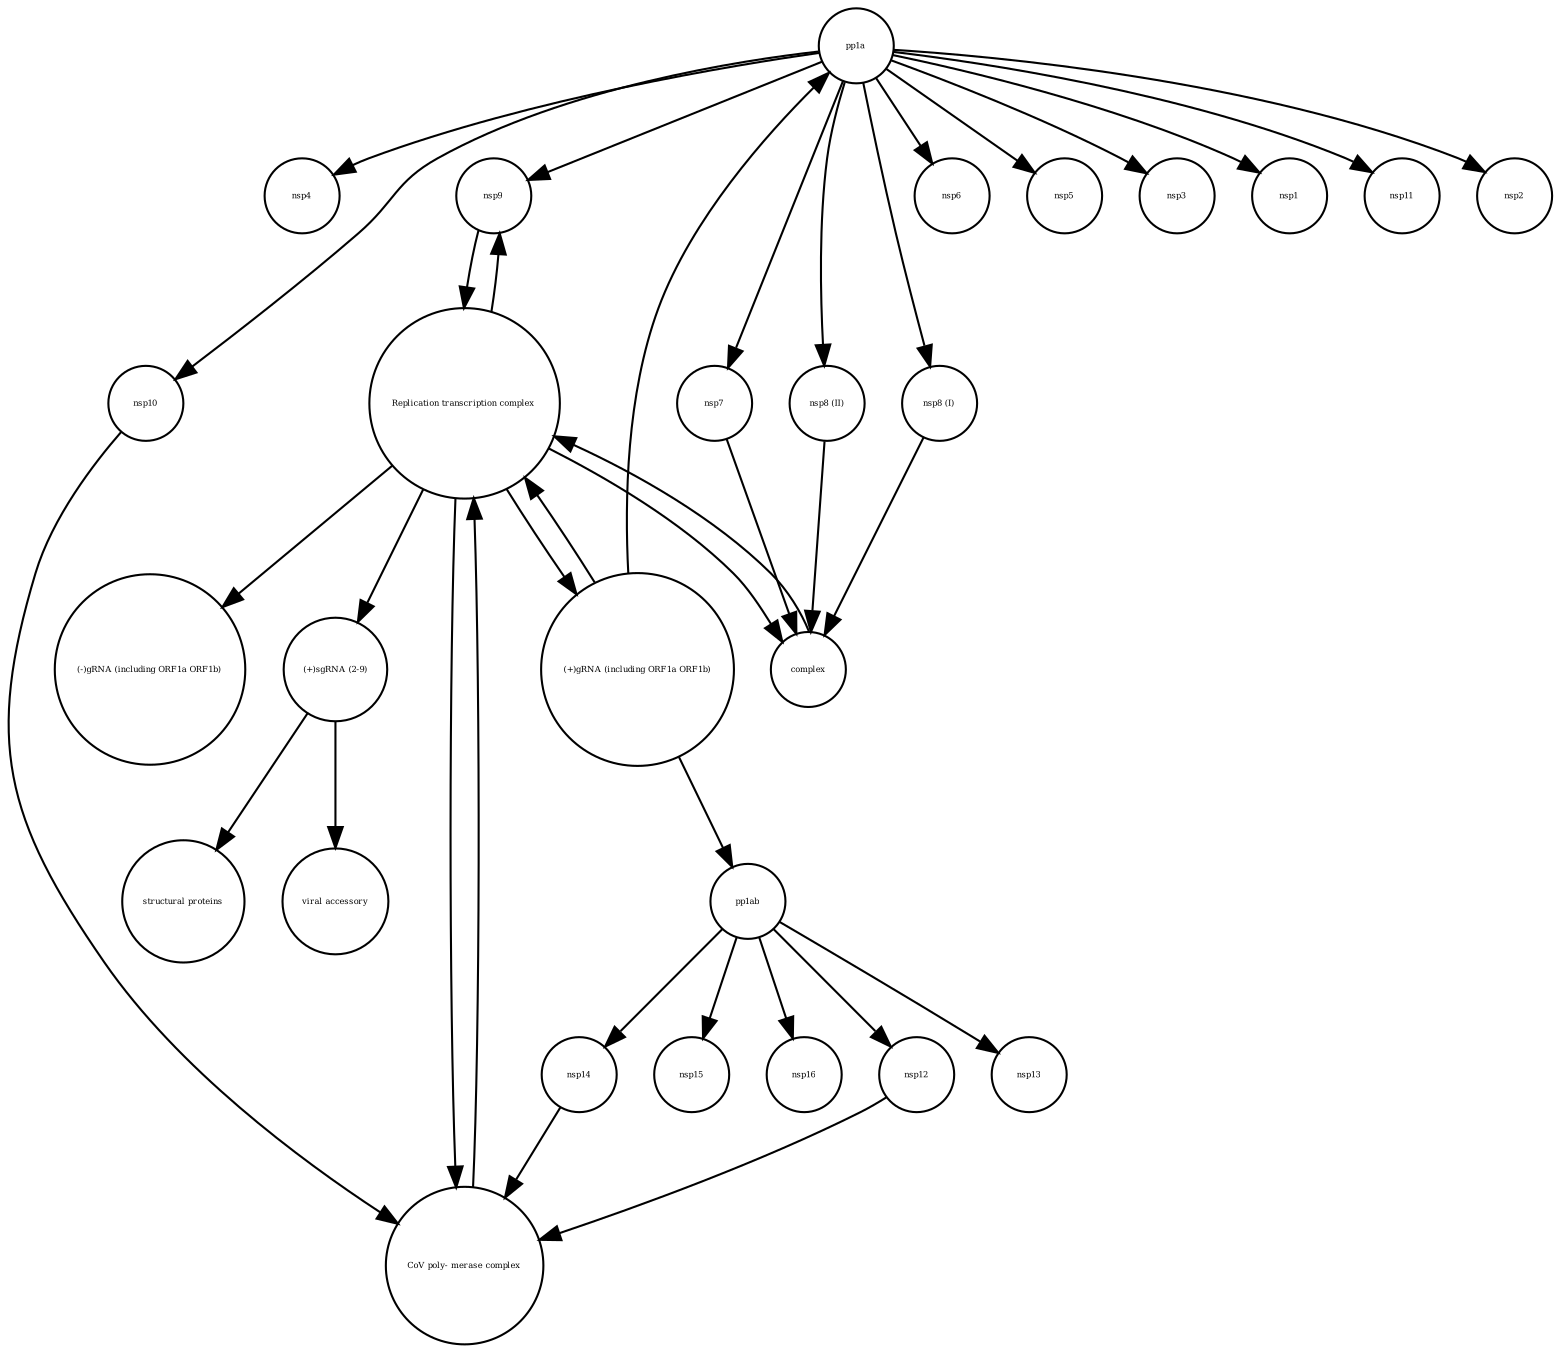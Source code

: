 strict digraph  {
nsp4 [annotation="", bipartite=0, cls=macromolecule, fontsize=4, label=nsp4, shape=circle];
nsp9 [annotation="", bipartite=0, cls=macromolecule, fontsize=4, label=nsp9, shape=circle];
"Replication transcription complex " [annotation="", bipartite=0, cls=complex, fontsize=4, label="Replication transcription complex ", shape=circle];
nsp15 [annotation="", bipartite=0, cls=macromolecule, fontsize=4, label=nsp15, shape=circle];
nsp7 [annotation="", bipartite=0, cls=macromolecule, fontsize=4, label=nsp7, shape=circle];
"nsp8 (II)" [annotation="", bipartite=0, cls=macromolecule, fontsize=4, label="nsp8 (II)", shape=circle];
"structural proteins" [annotation="", bipartite=0, cls=macromolecule, fontsize=4, label="structural proteins", shape=circle];
nsp6 [annotation="", bipartite=0, cls=macromolecule, fontsize=4, label=nsp6, shape=circle];
"CoV poly- merase complex" [annotation="", bipartite=0, cls=complex, fontsize=4, label="CoV poly- merase complex", shape=circle];
pp1a [annotation="", bipartite=0, cls=macromolecule, fontsize=4, label=pp1a, shape=circle];
pp1ab [annotation="", bipartite=0, cls=macromolecule, fontsize=4, label=pp1ab, shape=circle];
nsp12 [annotation="", bipartite=0, cls=macromolecule, fontsize=4, label=nsp12, shape=circle];
nsp5 [annotation="", bipartite=0, cls=macromolecule, fontsize=4, label=nsp5, shape=circle];
nsp3 [annotation="", bipartite=0, cls=macromolecule, fontsize=4, label=nsp3, shape=circle];
"viral accessory" [annotation="", bipartite=0, cls=macromolecule, fontsize=4, label="viral accessory", shape=circle];
complex [annotation="", bipartite=0, cls=complex, fontsize=4, label=complex, shape=circle];
nsp16 [annotation="", bipartite=0, cls=macromolecule, fontsize=4, label=nsp16, shape=circle];
nsp1 [annotation="", bipartite=0, cls=macromolecule, fontsize=4, label=nsp1, shape=circle];
nsp11 [annotation="", bipartite=0, cls=macromolecule, fontsize=4, label=nsp11, shape=circle];
nsp13 [annotation="", bipartite=0, cls=macromolecule, fontsize=4, label=nsp13, shape=circle];
"nsp8 (I)" [annotation="", bipartite=0, cls=macromolecule, fontsize=4, label="nsp8 (I)", shape=circle];
"(-)gRNA (including ORF1a ORF1b)" [annotation="", bipartite=0, cls="nucleic acid feature", fontsize=4, label="(-)gRNA (including ORF1a ORF1b)", shape=circle];
nsp2 [annotation="", bipartite=0, cls=macromolecule, fontsize=4, label=nsp2, shape=circle];
nsp14 [annotation="", bipartite=0, cls=macromolecule, fontsize=4, label=nsp14, shape=circle];
nsp10 [annotation="", bipartite=0, cls=macromolecule, fontsize=4, label=nsp10, shape=circle];
"(+)sgRNA (2-9)" [annotation="", bipartite=0, cls="nucleic acid feature", fontsize=4, label="(+)sgRNA (2-9)", shape=circle];
"(+)gRNA (including ORF1a ORF1b)" [annotation="", bipartite=0, cls="nucleic acid feature", fontsize=4, label="(+)gRNA (including ORF1a ORF1b)", shape=circle];
nsp9 -> "Replication transcription complex "  [annotation="", interaction_type=production];
"Replication transcription complex " -> "(+)sgRNA (2-9)"  [annotation="", interaction_type="necessary stimulation"];
"Replication transcription complex " -> nsp9  [annotation="", interaction_type=production];
"Replication transcription complex " -> complex  [annotation="", interaction_type=production];
"Replication transcription complex " -> "CoV poly- merase complex"  [annotation="", interaction_type=production];
"Replication transcription complex " -> "(-)gRNA (including ORF1a ORF1b)"  [annotation="", interaction_type=production];
"Replication transcription complex " -> "(+)gRNA (including ORF1a ORF1b)"  [annotation="", interaction_type=production];
nsp7 -> complex  [annotation="", interaction_type=production];
"nsp8 (II)" -> complex  [annotation="", interaction_type=production];
"CoV poly- merase complex" -> "Replication transcription complex "  [annotation="", interaction_type=production];
pp1a -> nsp4  [annotation="", interaction_type=production];
pp1a -> nsp9  [annotation="", interaction_type=production];
pp1a -> nsp7  [annotation="", interaction_type=production];
pp1a -> "nsp8 (II)"  [annotation="", interaction_type=production];
pp1a -> nsp1  [annotation="", interaction_type=production];
pp1a -> nsp6  [annotation="", interaction_type=production];
pp1a -> nsp10  [annotation="", interaction_type=production];
pp1a -> nsp11  [annotation="", interaction_type=production];
pp1a -> nsp3  [annotation="", interaction_type=production];
pp1a -> "nsp8 (I)"  [annotation="", interaction_type=production];
pp1a -> nsp5  [annotation="", interaction_type=production];
pp1a -> nsp2  [annotation="", interaction_type=production];
pp1ab -> nsp15  [annotation="", interaction_type=production];
pp1ab -> nsp16  [annotation="", interaction_type=production];
pp1ab -> nsp12  [annotation="", interaction_type=production];
pp1ab -> nsp13  [annotation="", interaction_type=production];
pp1ab -> nsp14  [annotation="", interaction_type=production];
nsp12 -> "CoV poly- merase complex"  [annotation="", interaction_type=production];
complex -> "Replication transcription complex "  [annotation="", interaction_type=production];
"nsp8 (I)" -> complex  [annotation="", interaction_type=production];
nsp14 -> "CoV poly- merase complex"  [annotation="", interaction_type=production];
nsp10 -> "CoV poly- merase complex"  [annotation="", interaction_type=production];
"(+)sgRNA (2-9)" -> "structural proteins"  [annotation="", interaction_type="necessary stimulation"];
"(+)sgRNA (2-9)" -> "viral accessory"  [annotation="", interaction_type="necessary stimulation"];
"(+)gRNA (including ORF1a ORF1b)" -> "Replication transcription complex "  [annotation="", interaction_type=production];
"(+)gRNA (including ORF1a ORF1b)" -> pp1ab  [annotation="", interaction_type="necessary stimulation"];
"(+)gRNA (including ORF1a ORF1b)" -> pp1a  [annotation="", interaction_type="necessary stimulation"];
}

